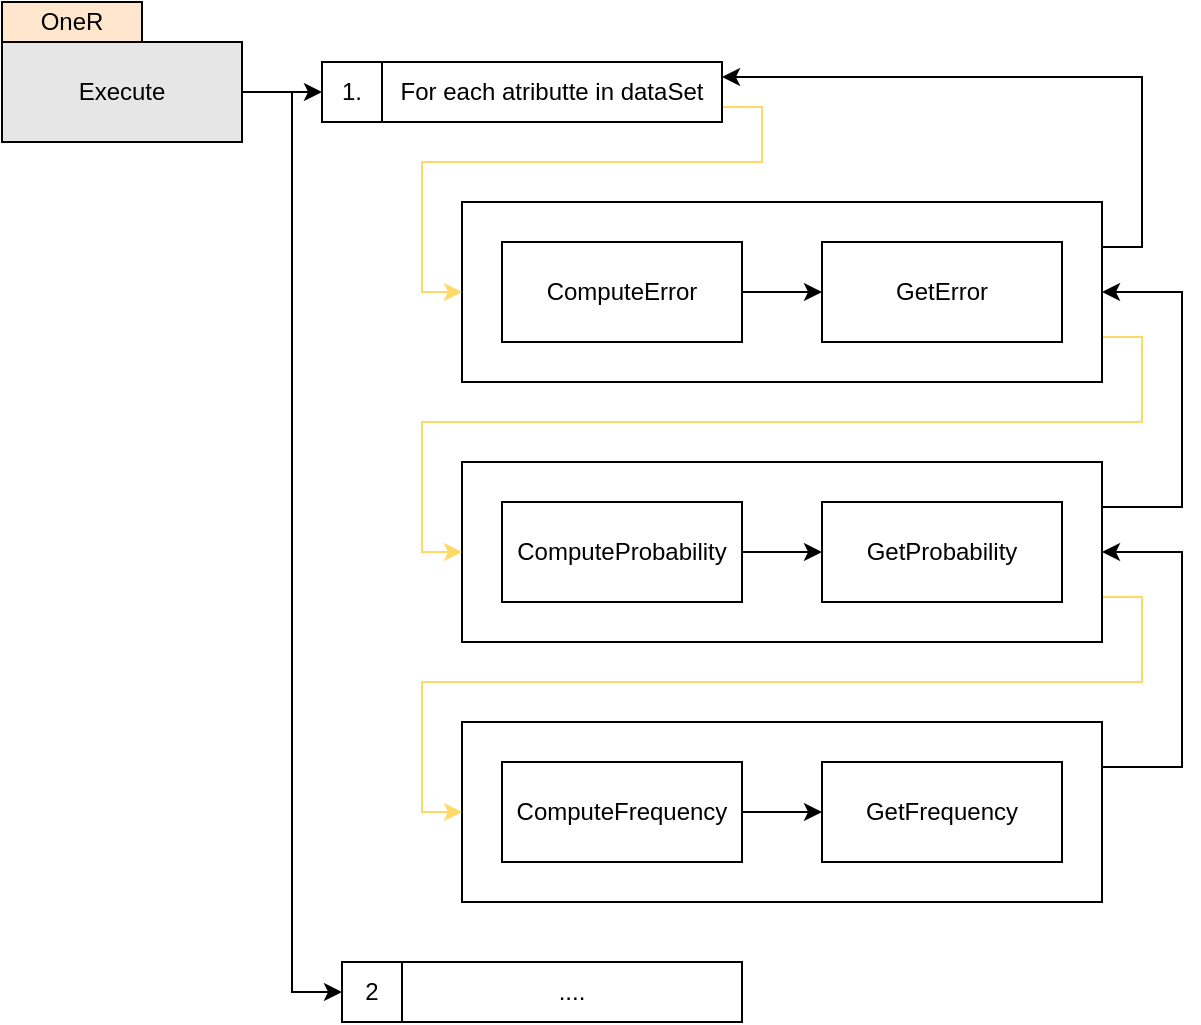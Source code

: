 <mxfile version="22.0.8" type="device">
  <diagram name="Página-1" id="aGkTChpbNLb0Tgu5Q4g4">
    <mxGraphModel dx="2321" dy="658" grid="1" gridSize="10" guides="1" tooltips="1" connect="1" arrows="1" fold="1" page="1" pageScale="1" pageWidth="827" pageHeight="1169" math="0" shadow="0">
      <root>
        <mxCell id="0" />
        <mxCell id="1" parent="0" />
        <mxCell id="UWSHDWWLjvn9pKR7g22o-22" style="edgeStyle=orthogonalEdgeStyle;rounded=0;orthogonalLoop=1;jettySize=auto;html=1;exitX=1;exitY=0.25;exitDx=0;exitDy=0;entryX=1;entryY=0.5;entryDx=0;entryDy=0;" edge="1" parent="1" source="UWSHDWWLjvn9pKR7g22o-12" target="UWSHDWWLjvn9pKR7g22o-7">
          <mxGeometry relative="1" as="geometry">
            <Array as="points">
              <mxPoint x="470" y="533" />
              <mxPoint x="470" y="425" />
            </Array>
          </mxGeometry>
        </mxCell>
        <mxCell id="UWSHDWWLjvn9pKR7g22o-12" value="" style="rounded=0;whiteSpace=wrap;html=1;" vertex="1" parent="1">
          <mxGeometry x="110" y="510" width="320" height="90" as="geometry" />
        </mxCell>
        <mxCell id="UWSHDWWLjvn9pKR7g22o-21" style="edgeStyle=orthogonalEdgeStyle;rounded=0;orthogonalLoop=1;jettySize=auto;html=1;exitX=1;exitY=0.75;exitDx=0;exitDy=0;entryX=0;entryY=0.5;entryDx=0;entryDy=0;strokeColor=#FFD966;" edge="1" parent="1" source="UWSHDWWLjvn9pKR7g22o-7" target="UWSHDWWLjvn9pKR7g22o-12">
          <mxGeometry relative="1" as="geometry" />
        </mxCell>
        <mxCell id="UWSHDWWLjvn9pKR7g22o-24" style="edgeStyle=orthogonalEdgeStyle;rounded=0;orthogonalLoop=1;jettySize=auto;html=1;exitX=1;exitY=0.25;exitDx=0;exitDy=0;entryX=1;entryY=0.5;entryDx=0;entryDy=0;" edge="1" parent="1" source="UWSHDWWLjvn9pKR7g22o-7" target="UWSHDWWLjvn9pKR7g22o-6">
          <mxGeometry relative="1" as="geometry">
            <Array as="points">
              <mxPoint x="470" y="403" />
              <mxPoint x="470" y="295" />
            </Array>
          </mxGeometry>
        </mxCell>
        <mxCell id="UWSHDWWLjvn9pKR7g22o-7" value="" style="rounded=0;whiteSpace=wrap;html=1;" vertex="1" parent="1">
          <mxGeometry x="110" y="380" width="320" height="90" as="geometry" />
        </mxCell>
        <mxCell id="UWSHDWWLjvn9pKR7g22o-20" style="edgeStyle=orthogonalEdgeStyle;rounded=0;orthogonalLoop=1;jettySize=auto;html=1;exitX=1;exitY=0.75;exitDx=0;exitDy=0;entryX=0;entryY=0.5;entryDx=0;entryDy=0;strokeColor=#FFD966;" edge="1" parent="1" source="UWSHDWWLjvn9pKR7g22o-6" target="UWSHDWWLjvn9pKR7g22o-7">
          <mxGeometry relative="1" as="geometry" />
        </mxCell>
        <mxCell id="UWSHDWWLjvn9pKR7g22o-28" style="edgeStyle=orthogonalEdgeStyle;rounded=0;orthogonalLoop=1;jettySize=auto;html=1;exitX=1;exitY=0.25;exitDx=0;exitDy=0;entryX=1;entryY=0.25;entryDx=0;entryDy=0;" edge="1" parent="1" source="UWSHDWWLjvn9pKR7g22o-6" target="UWSHDWWLjvn9pKR7g22o-26">
          <mxGeometry relative="1" as="geometry" />
        </mxCell>
        <mxCell id="UWSHDWWLjvn9pKR7g22o-6" value="" style="rounded=0;whiteSpace=wrap;html=1;" vertex="1" parent="1">
          <mxGeometry x="110" y="250" width="320" height="90" as="geometry" />
        </mxCell>
        <mxCell id="UWSHDWWLjvn9pKR7g22o-31" style="edgeStyle=orthogonalEdgeStyle;rounded=0;orthogonalLoop=1;jettySize=auto;html=1;exitX=1;exitY=0.5;exitDx=0;exitDy=0;entryX=0;entryY=0.5;entryDx=0;entryDy=0;" edge="1" parent="1" source="UWSHDWWLjvn9pKR7g22o-1" target="UWSHDWWLjvn9pKR7g22o-25">
          <mxGeometry relative="1" as="geometry" />
        </mxCell>
        <mxCell id="UWSHDWWLjvn9pKR7g22o-34" style="edgeStyle=orthogonalEdgeStyle;rounded=0;orthogonalLoop=1;jettySize=auto;html=1;exitX=1;exitY=0.5;exitDx=0;exitDy=0;entryX=0;entryY=0.5;entryDx=0;entryDy=0;" edge="1" parent="1" source="UWSHDWWLjvn9pKR7g22o-1" target="UWSHDWWLjvn9pKR7g22o-32">
          <mxGeometry relative="1" as="geometry" />
        </mxCell>
        <mxCell id="UWSHDWWLjvn9pKR7g22o-1" value="Execute" style="rounded=0;whiteSpace=wrap;html=1;fillColor=#E6E6E6;" vertex="1" parent="1">
          <mxGeometry x="-120" y="170" width="120" height="50" as="geometry" />
        </mxCell>
        <mxCell id="UWSHDWWLjvn9pKR7g22o-2" value="OneR" style="rounded=0;whiteSpace=wrap;html=1;fillColor=#FFE6CC;" vertex="1" parent="1">
          <mxGeometry x="-120" y="150" width="70" height="20" as="geometry" />
        </mxCell>
        <mxCell id="UWSHDWWLjvn9pKR7g22o-5" style="edgeStyle=orthogonalEdgeStyle;rounded=0;orthogonalLoop=1;jettySize=auto;html=1;exitX=1;exitY=0.5;exitDx=0;exitDy=0;entryX=0;entryY=0.5;entryDx=0;entryDy=0;" edge="1" parent="1" source="UWSHDWWLjvn9pKR7g22o-3" target="UWSHDWWLjvn9pKR7g22o-4">
          <mxGeometry relative="1" as="geometry" />
        </mxCell>
        <mxCell id="UWSHDWWLjvn9pKR7g22o-3" value="ComputeError" style="rounded=0;whiteSpace=wrap;html=1;fillColor=#FFFFFF;" vertex="1" parent="1">
          <mxGeometry x="130" y="270" width="120" height="50" as="geometry" />
        </mxCell>
        <mxCell id="UWSHDWWLjvn9pKR7g22o-4" value="GetError" style="rounded=0;whiteSpace=wrap;html=1;fillColor=#FFFFFF;" vertex="1" parent="1">
          <mxGeometry x="290" y="270" width="120" height="50" as="geometry" />
        </mxCell>
        <mxCell id="UWSHDWWLjvn9pKR7g22o-8" style="edgeStyle=orthogonalEdgeStyle;rounded=0;orthogonalLoop=1;jettySize=auto;html=1;exitX=1;exitY=0.5;exitDx=0;exitDy=0;entryX=0;entryY=0.5;entryDx=0;entryDy=0;" edge="1" parent="1" source="UWSHDWWLjvn9pKR7g22o-9" target="UWSHDWWLjvn9pKR7g22o-10">
          <mxGeometry relative="1" as="geometry" />
        </mxCell>
        <mxCell id="UWSHDWWLjvn9pKR7g22o-9" value="ComputeProbability" style="rounded=0;whiteSpace=wrap;html=1;fillColor=#FFFFFF;" vertex="1" parent="1">
          <mxGeometry x="130" y="400" width="120" height="50" as="geometry" />
        </mxCell>
        <mxCell id="UWSHDWWLjvn9pKR7g22o-10" value="GetProbability" style="rounded=0;whiteSpace=wrap;html=1;fillColor=#FFFFFF;" vertex="1" parent="1">
          <mxGeometry x="290" y="400" width="120" height="50" as="geometry" />
        </mxCell>
        <mxCell id="UWSHDWWLjvn9pKR7g22o-13" style="edgeStyle=orthogonalEdgeStyle;rounded=0;orthogonalLoop=1;jettySize=auto;html=1;exitX=1;exitY=0.5;exitDx=0;exitDy=0;entryX=0;entryY=0.5;entryDx=0;entryDy=0;" edge="1" parent="1" source="UWSHDWWLjvn9pKR7g22o-14" target="UWSHDWWLjvn9pKR7g22o-15">
          <mxGeometry relative="1" as="geometry" />
        </mxCell>
        <mxCell id="UWSHDWWLjvn9pKR7g22o-14" value="ComputeFrequency" style="rounded=0;whiteSpace=wrap;html=1;fillColor=#FFFFFF;" vertex="1" parent="1">
          <mxGeometry x="130" y="530" width="120" height="50" as="geometry" />
        </mxCell>
        <mxCell id="UWSHDWWLjvn9pKR7g22o-15" value="GetFrequency" style="rounded=0;whiteSpace=wrap;html=1;fillColor=#FFFFFF;" vertex="1" parent="1">
          <mxGeometry x="290" y="530" width="120" height="50" as="geometry" />
        </mxCell>
        <mxCell id="UWSHDWWLjvn9pKR7g22o-25" value="1." style="rounded=0;whiteSpace=wrap;html=1;fillColor=#FFFFFF;" vertex="1" parent="1">
          <mxGeometry x="40" y="180" width="30" height="30" as="geometry" />
        </mxCell>
        <mxCell id="UWSHDWWLjvn9pKR7g22o-30" style="edgeStyle=orthogonalEdgeStyle;rounded=0;orthogonalLoop=1;jettySize=auto;html=1;exitX=1;exitY=0.75;exitDx=0;exitDy=0;entryX=0;entryY=0.5;entryDx=0;entryDy=0;strokeColor=#FFD966;" edge="1" parent="1" source="UWSHDWWLjvn9pKR7g22o-26" target="UWSHDWWLjvn9pKR7g22o-6">
          <mxGeometry relative="1" as="geometry" />
        </mxCell>
        <mxCell id="UWSHDWWLjvn9pKR7g22o-26" value="For each atributte in dataSet" style="rounded=0;whiteSpace=wrap;html=1;fillColor=#FFFFFF;" vertex="1" parent="1">
          <mxGeometry x="70" y="180" width="170" height="30" as="geometry" />
        </mxCell>
        <mxCell id="UWSHDWWLjvn9pKR7g22o-32" value="2" style="rounded=0;whiteSpace=wrap;html=1;fillColor=#FFFFFF;" vertex="1" parent="1">
          <mxGeometry x="50" y="630" width="30" height="30" as="geometry" />
        </mxCell>
        <mxCell id="UWSHDWWLjvn9pKR7g22o-33" value="...." style="rounded=0;whiteSpace=wrap;html=1;fillColor=#FFFFFF;" vertex="1" parent="1">
          <mxGeometry x="80" y="630" width="170" height="30" as="geometry" />
        </mxCell>
      </root>
    </mxGraphModel>
  </diagram>
</mxfile>
